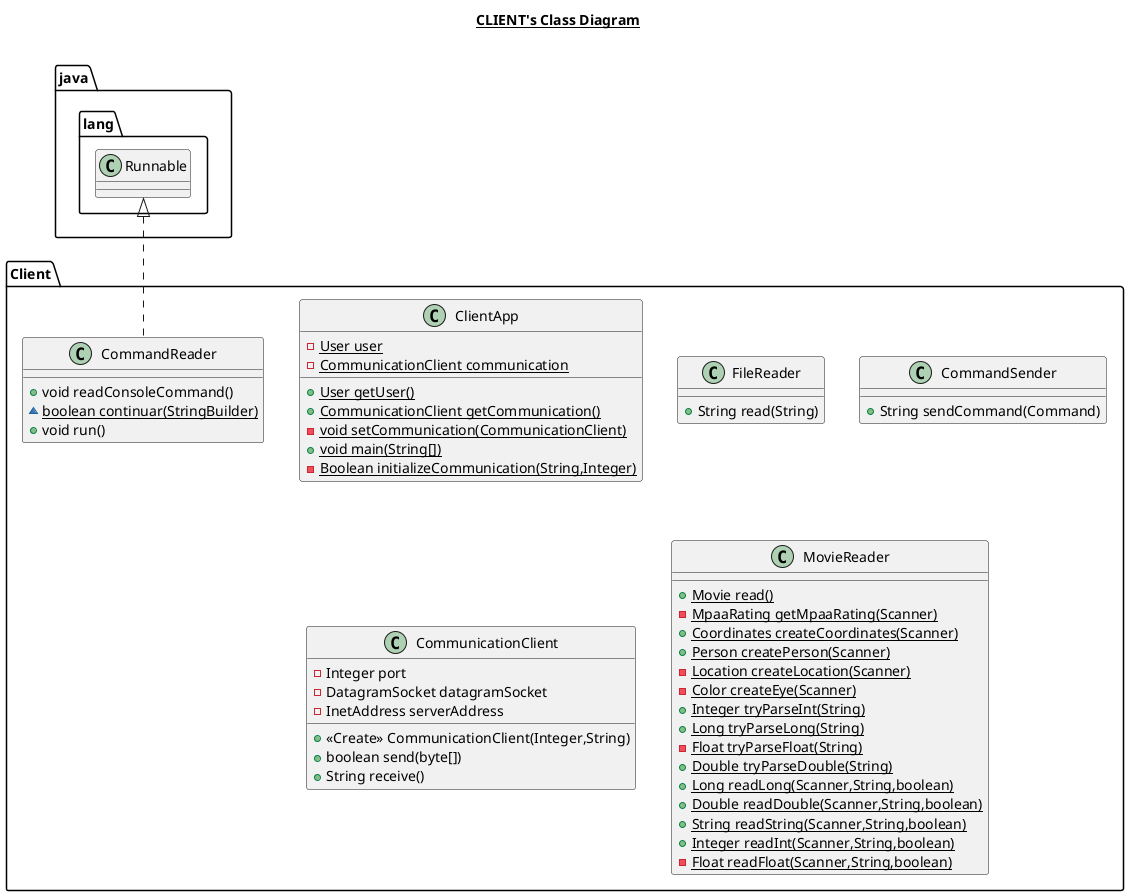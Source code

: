 @startuml

title __CLIENT's Class Diagram__\n

    class Client.ClientApp {
    - {static} User user
    - {static} CommunicationClient communication
    + {static} User getUser()
    + {static} CommunicationClient getCommunication()
    - {static} void setCommunication(CommunicationClient)
    + {static} void main(String[])
    - {static} Boolean initializeCommunication(String,Integer)
    }
    class Client.CommandReader {
    + void readConsoleCommand()
    ~ {static} boolean continuar(StringBuilder)
    + void run()
    }
    class Client.FileReader {
    + String read(String)
    }
    class Client.CommandSender {
    + String sendCommand(Command)
    }
    class Client.CommunicationClient {
    - Integer port
    - DatagramSocket datagramSocket
    - InetAddress serverAddress
    + <<Create>> CommunicationClient(Integer,String)
    + boolean send(byte[])
    + String receive()
    }
    class Client.MovieReader {
    + {static} Movie read()
    - {static} MpaaRating getMpaaRating(Scanner)
    + {static} Coordinates createCoordinates(Scanner)
    + {static} Person createPerson(Scanner)
    - {static} Location createLocation(Scanner)
    - {static} Color createEye(Scanner)
    + {static} Integer tryParseInt(String)
    + {static} Long tryParseLong(String)
    - {static} Float tryParseFloat(String)
    + {static} Double tryParseDouble(String)
    + {static} Long readLong(Scanner,String,boolean)
    + {static} Double readDouble(Scanner,String,boolean)
    + {static} String readString(Scanner,String,boolean)
    + {static} Integer readInt(Scanner,String,boolean)
    - {static} Float readFloat(Scanner,String,boolean)
    }


    java.lang.Runnable <|.. Client.CommandReader


@enduml